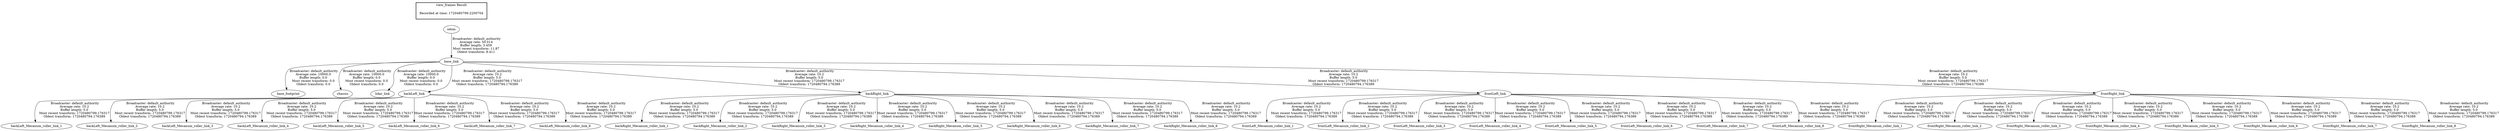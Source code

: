 digraph G {
"odom" -> "base_link"[label=" Broadcaster: default_authority\nAverage rate: 50.014\nBuffer length: 3.459\nMost recent transform: 11.87\nOldest transform: 8.411\n"];
"base_link" -> "base_footprint"[label=" Broadcaster: default_authority\nAverage rate: 10000.0\nBuffer length: 0.0\nMost recent transform: 0.0\nOldest transform: 0.0\n"];
"base_link" -> "chassis"[label=" Broadcaster: default_authority\nAverage rate: 10000.0\nBuffer length: 0.0\nMost recent transform: 0.0\nOldest transform: 0.0\n"];
"base_link" -> "lidar_link"[label=" Broadcaster: default_authority\nAverage rate: 10000.0\nBuffer length: 0.0\nMost recent transform: 0.0\nOldest transform: 0.0\n"];
"backLeft_link" -> "backLeft_Mecanum_roller_link_1"[label=" Broadcaster: default_authority\nAverage rate: 10.2\nBuffer length: 5.0\nMost recent transform: 1720480799.176317\nOldest transform: 1720480794.176389\n"];
"base_link" -> "backLeft_link"[label=" Broadcaster: default_authority\nAverage rate: 10.2\nBuffer length: 5.0\nMost recent transform: 1720480799.176317\nOldest transform: 1720480794.176389\n"];
"backLeft_link" -> "backLeft_Mecanum_roller_link_2"[label=" Broadcaster: default_authority\nAverage rate: 10.2\nBuffer length: 5.0\nMost recent transform: 1720480799.176317\nOldest transform: 1720480794.176389\n"];
"backLeft_link" -> "backLeft_Mecanum_roller_link_3"[label=" Broadcaster: default_authority\nAverage rate: 10.2\nBuffer length: 5.0\nMost recent transform: 1720480799.176317\nOldest transform: 1720480794.176389\n"];
"backLeft_link" -> "backLeft_Mecanum_roller_link_4"[label=" Broadcaster: default_authority\nAverage rate: 10.2\nBuffer length: 5.0\nMost recent transform: 1720480799.176317\nOldest transform: 1720480794.176389\n"];
"backLeft_link" -> "backLeft_Mecanum_roller_link_5"[label=" Broadcaster: default_authority\nAverage rate: 10.2\nBuffer length: 5.0\nMost recent transform: 1720480799.176317\nOldest transform: 1720480794.176389\n"];
"backLeft_link" -> "backLeft_Mecanum_roller_link_6"[label=" Broadcaster: default_authority\nAverage rate: 10.2\nBuffer length: 5.0\nMost recent transform: 1720480799.176317\nOldest transform: 1720480794.176389\n"];
"backLeft_link" -> "backLeft_Mecanum_roller_link_7"[label=" Broadcaster: default_authority\nAverage rate: 10.2\nBuffer length: 5.0\nMost recent transform: 1720480799.176317\nOldest transform: 1720480794.176389\n"];
"backLeft_link" -> "backLeft_Mecanum_roller_link_8"[label=" Broadcaster: default_authority\nAverage rate: 10.2\nBuffer length: 5.0\nMost recent transform: 1720480799.176317\nOldest transform: 1720480794.176389\n"];
"backRight_link" -> "backRight_Mecanum_roller_link_1"[label=" Broadcaster: default_authority\nAverage rate: 10.2\nBuffer length: 5.0\nMost recent transform: 1720480799.176317\nOldest transform: 1720480794.176389\n"];
"base_link" -> "backRight_link"[label=" Broadcaster: default_authority\nAverage rate: 10.2\nBuffer length: 5.0\nMost recent transform: 1720480799.176317\nOldest transform: 1720480794.176389\n"];
"backRight_link" -> "backRight_Mecanum_roller_link_2"[label=" Broadcaster: default_authority\nAverage rate: 10.2\nBuffer length: 5.0\nMost recent transform: 1720480799.176317\nOldest transform: 1720480794.176389\n"];
"backRight_link" -> "backRight_Mecanum_roller_link_3"[label=" Broadcaster: default_authority\nAverage rate: 10.2\nBuffer length: 5.0\nMost recent transform: 1720480799.176317\nOldest transform: 1720480794.176389\n"];
"backRight_link" -> "backRight_Mecanum_roller_link_4"[label=" Broadcaster: default_authority\nAverage rate: 10.2\nBuffer length: 5.0\nMost recent transform: 1720480799.176317\nOldest transform: 1720480794.176389\n"];
"backRight_link" -> "backRight_Mecanum_roller_link_5"[label=" Broadcaster: default_authority\nAverage rate: 10.2\nBuffer length: 5.0\nMost recent transform: 1720480799.176317\nOldest transform: 1720480794.176389\n"];
"backRight_link" -> "backRight_Mecanum_roller_link_6"[label=" Broadcaster: default_authority\nAverage rate: 10.2\nBuffer length: 5.0\nMost recent transform: 1720480799.176317\nOldest transform: 1720480794.176389\n"];
"backRight_link" -> "backRight_Mecanum_roller_link_7"[label=" Broadcaster: default_authority\nAverage rate: 10.2\nBuffer length: 5.0\nMost recent transform: 1720480799.176317\nOldest transform: 1720480794.176389\n"];
"backRight_link" -> "backRight_Mecanum_roller_link_8"[label=" Broadcaster: default_authority\nAverage rate: 10.2\nBuffer length: 5.0\nMost recent transform: 1720480799.176317\nOldest transform: 1720480794.176389\n"];
"frontLeft_link" -> "frontLeft_Mecanum_roller_link_1"[label=" Broadcaster: default_authority\nAverage rate: 10.2\nBuffer length: 5.0\nMost recent transform: 1720480799.176317\nOldest transform: 1720480794.176389\n"];
"base_link" -> "frontLeft_link"[label=" Broadcaster: default_authority\nAverage rate: 10.2\nBuffer length: 5.0\nMost recent transform: 1720480799.176317\nOldest transform: 1720480794.176389\n"];
"frontLeft_link" -> "frontLeft_Mecanum_roller_link_2"[label=" Broadcaster: default_authority\nAverage rate: 10.2\nBuffer length: 5.0\nMost recent transform: 1720480799.176317\nOldest transform: 1720480794.176389\n"];
"frontLeft_link" -> "frontLeft_Mecanum_roller_link_3"[label=" Broadcaster: default_authority\nAverage rate: 10.2\nBuffer length: 5.0\nMost recent transform: 1720480799.176317\nOldest transform: 1720480794.176389\n"];
"frontLeft_link" -> "frontLeft_Mecanum_roller_link_4"[label=" Broadcaster: default_authority\nAverage rate: 10.2\nBuffer length: 5.0\nMost recent transform: 1720480799.176317\nOldest transform: 1720480794.176389\n"];
"frontLeft_link" -> "frontLeft_Mecanum_roller_link_5"[label=" Broadcaster: default_authority\nAverage rate: 10.2\nBuffer length: 5.0\nMost recent transform: 1720480799.176317\nOldest transform: 1720480794.176389\n"];
"frontLeft_link" -> "frontLeft_Mecanum_roller_link_6"[label=" Broadcaster: default_authority\nAverage rate: 10.2\nBuffer length: 5.0\nMost recent transform: 1720480799.176317\nOldest transform: 1720480794.176389\n"];
"frontLeft_link" -> "frontLeft_Mecanum_roller_link_7"[label=" Broadcaster: default_authority\nAverage rate: 10.2\nBuffer length: 5.0\nMost recent transform: 1720480799.176317\nOldest transform: 1720480794.176389\n"];
"frontLeft_link" -> "frontLeft_Mecanum_roller_link_8"[label=" Broadcaster: default_authority\nAverage rate: 10.2\nBuffer length: 5.0\nMost recent transform: 1720480799.176317\nOldest transform: 1720480794.176389\n"];
"frontRight_link" -> "frontRight_Mecanum_roller_link_1"[label=" Broadcaster: default_authority\nAverage rate: 10.2\nBuffer length: 5.0\nMost recent transform: 1720480799.176317\nOldest transform: 1720480794.176389\n"];
"base_link" -> "frontRight_link"[label=" Broadcaster: default_authority\nAverage rate: 10.2\nBuffer length: 5.0\nMost recent transform: 1720480799.176317\nOldest transform: 1720480794.176389\n"];
"frontRight_link" -> "frontRight_Mecanum_roller_link_2"[label=" Broadcaster: default_authority\nAverage rate: 10.2\nBuffer length: 5.0\nMost recent transform: 1720480799.176317\nOldest transform: 1720480794.176389\n"];
"frontRight_link" -> "frontRight_Mecanum_roller_link_3"[label=" Broadcaster: default_authority\nAverage rate: 10.2\nBuffer length: 5.0\nMost recent transform: 1720480799.176317\nOldest transform: 1720480794.176389\n"];
"frontRight_link" -> "frontRight_Mecanum_roller_link_4"[label=" Broadcaster: default_authority\nAverage rate: 10.2\nBuffer length: 5.0\nMost recent transform: 1720480799.176317\nOldest transform: 1720480794.176389\n"];
"frontRight_link" -> "frontRight_Mecanum_roller_link_5"[label=" Broadcaster: default_authority\nAverage rate: 10.2\nBuffer length: 5.0\nMost recent transform: 1720480799.176317\nOldest transform: 1720480794.176389\n"];
"frontRight_link" -> "frontRight_Mecanum_roller_link_6"[label=" Broadcaster: default_authority\nAverage rate: 10.2\nBuffer length: 5.0\nMost recent transform: 1720480799.176317\nOldest transform: 1720480794.176389\n"];
"frontRight_link" -> "frontRight_Mecanum_roller_link_7"[label=" Broadcaster: default_authority\nAverage rate: 10.2\nBuffer length: 5.0\nMost recent transform: 1720480799.176317\nOldest transform: 1720480794.176389\n"];
"frontRight_link" -> "frontRight_Mecanum_roller_link_8"[label=" Broadcaster: default_authority\nAverage rate: 10.2\nBuffer length: 5.0\nMost recent transform: 1720480799.176317\nOldest transform: 1720480794.176389\n"];
edge [style=invis];
 subgraph cluster_legend { style=bold; color=black; label ="view_frames Result";
"Recorded at time: 1720480799.2200704"[ shape=plaintext ] ;
}->"odom";
}